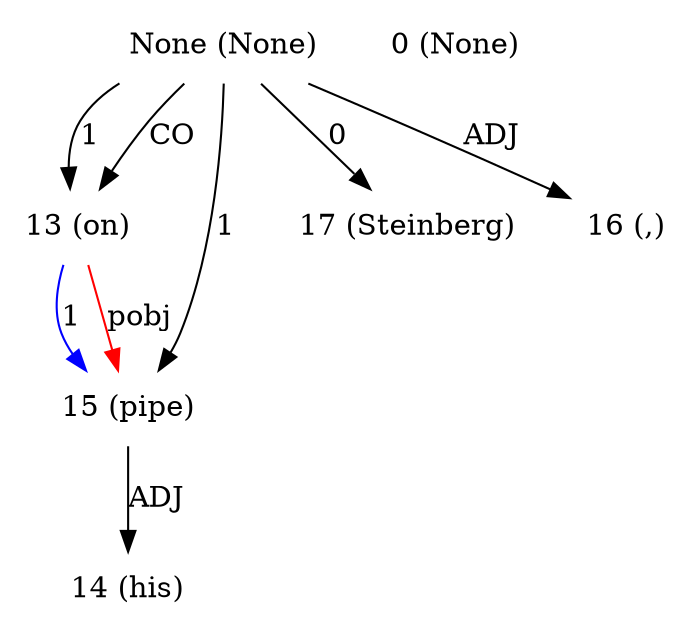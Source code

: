 digraph G{
edge [dir=forward]
node [shape=plaintext]

None [label="None (None)"]
None -> 13 [label="1"]
None [label="None (None)"]
None -> 15 [label="1"]
None -> 13 [label="CO"]
None [label="None (None)"]
None -> 17 [label="0"]
None -> 16 [label="ADJ"]
0 [label="0 (None)"]
13 [label="13 (on)"]
13 -> 15 [label="1", color="blue"]
14 [label="14 (his)"]
15 [label="15 (pipe)"]
13 -> 15 [label="pobj", color="red"]
15 -> 14 [label="ADJ"]
16 [label="16 (,)"]
17 [label="17 (Steinberg)"]
}

